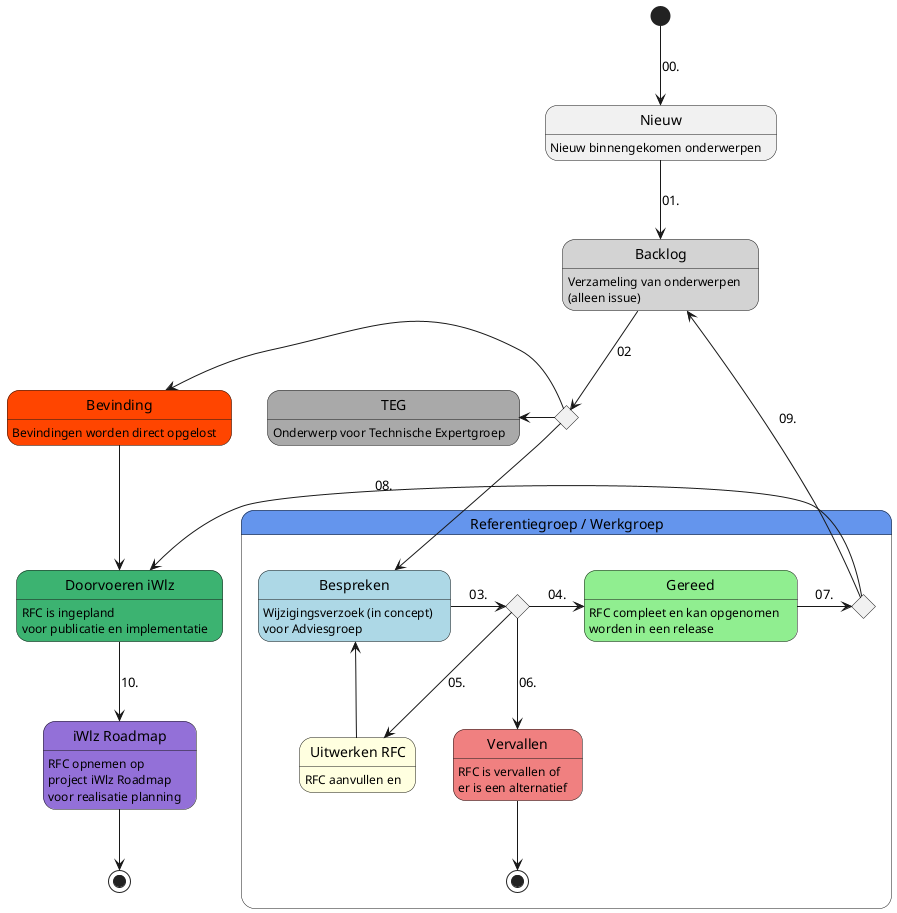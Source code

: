 @startuml Workflow Request for Changes iStandaard

state Nieuw : Nieuw binnengekomen onderwerpen
state Backlog #LightGray : Verzameling van onderwerpen \n(alleen issue)
state grpchoice <<choice>>
state TEG #DarkGray : Onderwerp voor Technische Expertgroep
state Bevinding #OrangeRed : Bevindingen worden direct opgelost


[*] --> Nieuw : 00.
Nieuw --> Backlog : 01.
Backlog -down-> grpchoice : 02
grpchoice -left-> TEG
grpchoice -left-> Bevinding



state "Referentiegroep / Werkgroep" as adviesgrp #CornflowerBlue {
    state Bespreken #LightBlue: Wijzigingsverzoek (in concept) \nvoor Adviesgroep
    state refgrp <<choice>>
    state "Uitwerken RFC" as uitwerken #LightYellow : RFC aanvullen en 
    state Gereed #LightGreen : RFC compleet en kan opgenomen \nworden in een release
    state refgrp_besluit <<choice>>
    state Vervallen #LightCoral : RFC is vervallen of \ner is een alternatief

    grpchoice --> Bespreken

    Bespreken -> refgrp : 03.

    refgrp -> Gereed : 04.
    refgrp -> uitwerken : 05.
    refgrp --> Vervallen : 06.

    uitwerken -up-> Bespreken

    Gereed -> refgrp_besluit : 07.
    
    Backlog <-- refgrp_besluit : 09.

    Vervallen --> [*]
}

state "Doorvoeren iWlz" as planned #MediumSeaGreen : RFC is ingepland \nvoor publicatie en implementatie
    refgrp_besluit -right-> planned : 08.
    Bevinding --> planned

state "iWlz Roadmap" as Roadmap #MediumPurple : RFC opnemen op \nproject iWlz Roadmap \nvoor realisatie planning
    planned --> Roadmap: 10.


    Roadmap --> [*]


@enduml
